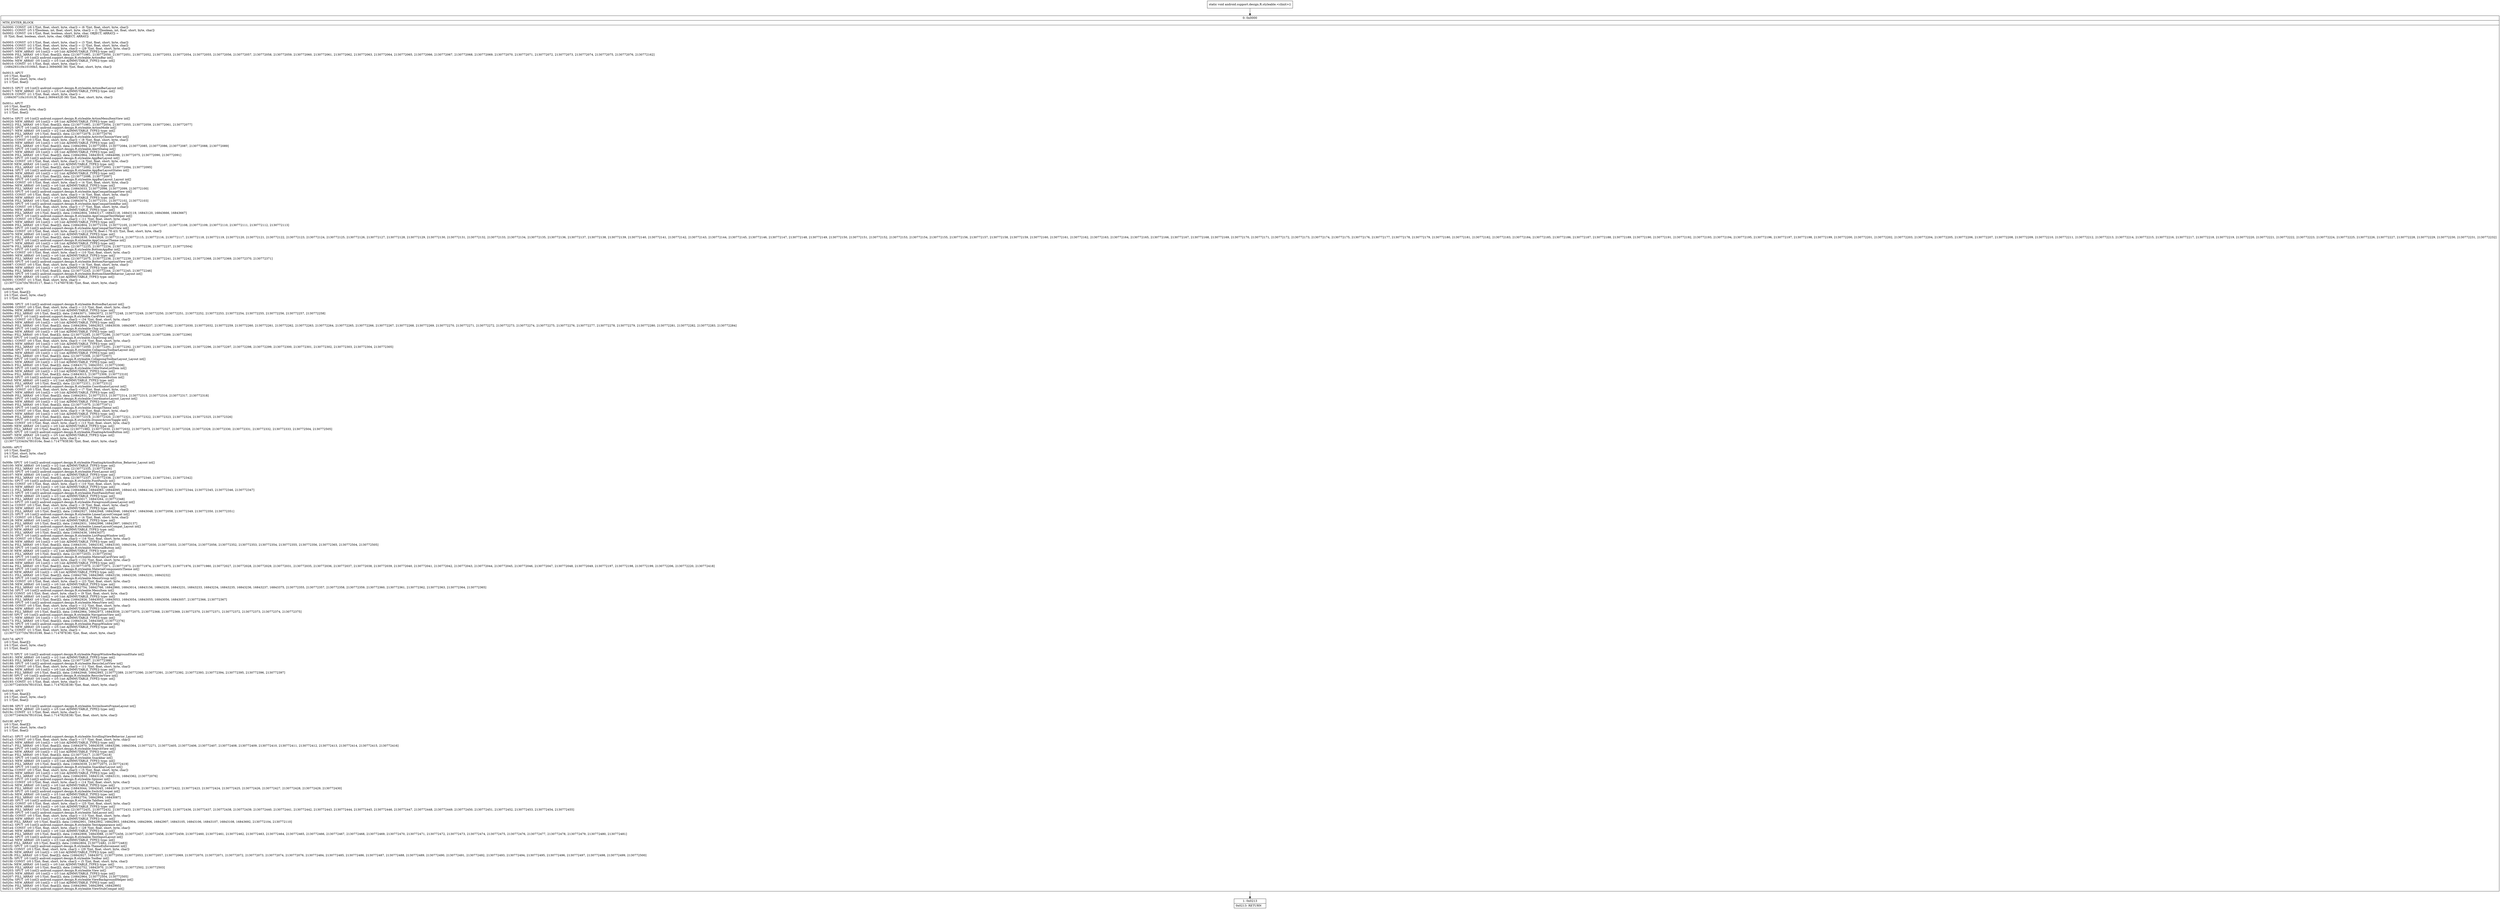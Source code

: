 digraph "CFG forandroid.support.design.R.styleable.\<clinit\>()V" {
Node_0 [shape=record,label="{0\:\ 0x0000|MTH_ENTER_BLOCK\l|0x0000: CONST  (r6 I:?[int, float, short, byte, char]) = (6 ?[int, float, short, byte, char]) \l0x0001: CONST  (r5 I:?[boolean, int, float, short, byte, char]) = (1 ?[boolean, int, float, short, byte, char]) \l0x0002: CONST  (r4 I:?[int, float, boolean, short, byte, char, OBJECT, ARRAY]) = \l  (0 ?[int, float, boolean, short, byte, char, OBJECT, ARRAY])\l \l0x0003: CONST  (r3 I:?[int, float, short, byte, char]) = (3 ?[int, float, short, byte, char]) \l0x0004: CONST  (r2 I:?[int, float, short, byte, char]) = (2 ?[int, float, short, byte, char]) \l0x0005: CONST  (r0 I:?[int, float, short, byte, char]) = (29 ?[int, float, short, byte, char]) \l0x0007: NEW_ARRAY  (r0 I:int[]) = (r0 I:int A[IMMUTABLE_TYPE]) type: int[] \l0x0009: FILL_ARRAY  (r0 I:?[int, float][]), data: [2130771981, 2130772050, 2130772051, 2130772052, 2130772053, 2130772054, 2130772055, 2130772056, 2130772057, 2130772058, 2130772059, 2130772060, 2130772061, 2130772062, 2130772063, 2130772064, 2130772065, 2130772066, 2130772067, 2130772068, 2130772069, 2130772070, 2130772071, 2130772072, 2130772073, 2130772074, 2130772075, 2130772076, 2130772162] \l0x000c: SPUT  (r0 I:int[]) android.support.design.R.styleable.ActionBar int[] \l0x000e: NEW_ARRAY  (r0 I:int[]) = (r5 I:int A[IMMUTABLE_TYPE]) type: int[] \l0x0010: CONST  (r1 I:?[int, float, short, byte, char]) = \l  (16842931(0x10100b3, float:2.369406E\-38) ?[int, float, short, byte, char])\l \l0x0013: APUT  \l  (r0 I:?[int, float][])\l  (r4 I:?[int, short, byte, char])\l  (r1 I:?[int, float])\l \l0x0015: SPUT  (r0 I:int[]) android.support.design.R.styleable.ActionBarLayout int[] \l0x0017: NEW_ARRAY  (r0 I:int[]) = (r5 I:int A[IMMUTABLE_TYPE]) type: int[] \l0x0019: CONST  (r1 I:?[int, float, short, byte, char]) = \l  (16843071(0x101013f, float:2.3694452E\-38) ?[int, float, short, byte, char])\l \l0x001c: APUT  \l  (r0 I:?[int, float][])\l  (r4 I:?[int, short, byte, char])\l  (r1 I:?[int, float])\l \l0x001e: SPUT  (r0 I:int[]) android.support.design.R.styleable.ActionMenuItemView int[] \l0x0020: NEW_ARRAY  (r0 I:int[]) = (r6 I:int A[IMMUTABLE_TYPE]) type: int[] \l0x0022: FILL_ARRAY  (r0 I:?[int, float][]), data: [2130771981, 2130772054, 2130772055, 2130772059, 2130772061, 2130772077] \l0x0025: SPUT  (r0 I:int[]) android.support.design.R.styleable.ActionMode int[] \l0x0027: NEW_ARRAY  (r0 I:int[]) = (r2 I:int A[IMMUTABLE_TYPE]) type: int[] \l0x0029: FILL_ARRAY  (r0 I:?[int, float][]), data: [2130772078, 2130772079] \l0x002c: SPUT  (r0 I:int[]) android.support.design.R.styleable.ActivityChooserView int[] \l0x002e: CONST  (r0 I:?[int, float, short, byte, char]) = (8 ?[int, float, short, byte, char]) \l0x0030: NEW_ARRAY  (r0 I:int[]) = (r0 I:int A[IMMUTABLE_TYPE]) type: int[] \l0x0032: FILL_ARRAY  (r0 I:?[int, float][]), data: [16842994, 2130772083, 2130772084, 2130772085, 2130772086, 2130772087, 2130772088, 2130772089] \l0x0035: SPUT  (r0 I:int[]) android.support.design.R.styleable.AlertDialog int[] \l0x0037: NEW_ARRAY  (r0 I:int[]) = (r6 I:int A[IMMUTABLE_TYPE]) type: int[] \l0x0039: FILL_ARRAY  (r0 I:?[int, float][]), data: [16842964, 16843919, 16844096, 2130772075, 2130772090, 2130772091] \l0x003c: SPUT  (r0 I:int[]) android.support.design.R.styleable.AppBarLayout int[] \l0x003e: CONST  (r0 I:?[int, float, short, byte, char]) = (4 ?[int, float, short, byte, char]) \l0x003f: NEW_ARRAY  (r0 I:int[]) = (r0 I:int A[IMMUTABLE_TYPE]) type: int[] \l0x0041: FILL_ARRAY  (r0 I:?[int, float][]), data: [2130772092, 2130772093, 2130772094, 2130772095] \l0x0044: SPUT  (r0 I:int[]) android.support.design.R.styleable.AppBarLayoutStates int[] \l0x0046: NEW_ARRAY  (r0 I:int[]) = (r2 I:int A[IMMUTABLE_TYPE]) type: int[] \l0x0048: FILL_ARRAY  (r0 I:?[int, float][]), data: [2130772096, 2130772097] \l0x004b: SPUT  (r0 I:int[]) android.support.design.R.styleable.AppBarLayout_Layout int[] \l0x004d: CONST  (r0 I:?[int, float, short, byte, char]) = (4 ?[int, float, short, byte, char]) \l0x004e: NEW_ARRAY  (r0 I:int[]) = (r0 I:int A[IMMUTABLE_TYPE]) type: int[] \l0x0050: FILL_ARRAY  (r0 I:?[int, float][]), data: [16843033, 2130772098, 2130772099, 2130772100] \l0x0053: SPUT  (r0 I:int[]) android.support.design.R.styleable.AppCompatImageView int[] \l0x0055: CONST  (r0 I:?[int, float, short, byte, char]) = (4 ?[int, float, short, byte, char]) \l0x0056: NEW_ARRAY  (r0 I:int[]) = (r0 I:int A[IMMUTABLE_TYPE]) type: int[] \l0x0058: FILL_ARRAY  (r0 I:?[int, float][]), data: [16843074, 2130772101, 2130772102, 2130772103] \l0x005b: SPUT  (r0 I:int[]) android.support.design.R.styleable.AppCompatSeekBar int[] \l0x005d: CONST  (r0 I:?[int, float, short, byte, char]) = (7 ?[int, float, short, byte, char]) \l0x005e: NEW_ARRAY  (r0 I:int[]) = (r0 I:int A[IMMUTABLE_TYPE]) type: int[] \l0x0060: FILL_ARRAY  (r0 I:?[int, float][]), data: [16842804, 16843117, 16843118, 16843119, 16843120, 16843666, 16843667] \l0x0063: SPUT  (r0 I:int[]) android.support.design.R.styleable.AppCompatTextHelper int[] \l0x0065: CONST  (r0 I:?[int, float, short, byte, char]) = (11 ?[int, float, short, byte, char]) \l0x0067: NEW_ARRAY  (r0 I:int[]) = (r0 I:int A[IMMUTABLE_TYPE]) type: int[] \l0x0069: FILL_ARRAY  (r0 I:?[int, float][]), data: [16842804, 2130772104, 2130772105, 2130772106, 2130772107, 2130772108, 2130772109, 2130772110, 2130772111, 2130772112, 2130772113] \l0x006c: SPUT  (r0 I:int[]) android.support.design.R.styleable.AppCompatTextView int[] \l0x006e: CONST  (r0 I:?[int, float, short, byte, char]) = (121(0x79, float:1.7E\-43) ?[int, float, short, byte, char]) \l0x0070: NEW_ARRAY  (r0 I:int[]) = (r0 I:int A[IMMUTABLE_TYPE]) type: int[] \l0x0072: FILL_ARRAY  (r0 I:?[int, float][]), data: [16842839, 16842926, 2130772114, 2130772115, 2130772116, 2130772117, 2130772118, 2130772119, 2130772120, 2130772121, 2130772122, 2130772123, 2130772124, 2130772125, 2130772126, 2130772127, 2130772128, 2130772129, 2130772130, 2130772131, 2130772132, 2130772133, 2130772134, 2130772135, 2130772136, 2130772137, 2130772138, 2130772139, 2130772140, 2130772141, 2130772142, 2130772143, 2130772144, 2130772145, 2130772146, 2130772147, 2130772148, 2130772149, 2130772150, 2130772151, 2130772152, 2130772153, 2130772154, 2130772155, 2130772156, 2130772157, 2130772158, 2130772159, 2130772160, 2130772161, 2130772162, 2130772163, 2130772164, 2130772165, 2130772166, 2130772167, 2130772168, 2130772169, 2130772170, 2130772171, 2130772172, 2130772173, 2130772174, 2130772175, 2130772176, 2130772177, 2130772178, 2130772179, 2130772180, 2130772181, 2130772182, 2130772183, 2130772184, 2130772185, 2130772186, 2130772187, 2130772188, 2130772189, 2130772190, 2130772191, 2130772192, 2130772193, 2130772194, 2130772195, 2130772196, 2130772197, 2130772198, 2130772199, 2130772200, 2130772201, 2130772202, 2130772203, 2130772204, 2130772205, 2130772206, 2130772207, 2130772208, 2130772209, 2130772210, 2130772211, 2130772212, 2130772213, 2130772214, 2130772215, 2130772216, 2130772217, 2130772218, 2130772219, 2130772220, 2130772221, 2130772222, 2130772223, 2130772224, 2130772225, 2130772226, 2130772227, 2130772228, 2130772229, 2130772230, 2130772231, 2130772232] \l0x0075: SPUT  (r0 I:int[]) android.support.design.R.styleable.AppCompatTheme int[] \l0x0077: NEW_ARRAY  (r0 I:int[]) = (r6 I:int A[IMMUTABLE_TYPE]) type: int[] \l0x0079: FILL_ARRAY  (r0 I:?[int, float][]), data: [2130772233, 2130772234, 2130772235, 2130772236, 2130772237, 2130772504] \l0x007c: SPUT  (r0 I:int[]) android.support.design.R.styleable.BottomAppBar int[] \l0x007e: CONST  (r0 I:?[int, float, short, byte, char]) = (10 ?[int, float, short, byte, char]) \l0x0080: NEW_ARRAY  (r0 I:int[]) = (r0 I:int A[IMMUTABLE_TYPE]) type: int[] \l0x0082: FILL_ARRAY  (r0 I:?[int, float][]), data: [2130772075, 2130772238, 2130772239, 2130772240, 2130772241, 2130772242, 2130772368, 2130772369, 2130772370, 2130772371] \l0x0085: SPUT  (r0 I:int[]) android.support.design.R.styleable.BottomNavigationView int[] \l0x0087: CONST  (r0 I:?[int, float, short, byte, char]) = (4 ?[int, float, short, byte, char]) \l0x0088: NEW_ARRAY  (r0 I:int[]) = (r0 I:int A[IMMUTABLE_TYPE]) type: int[] \l0x008a: FILL_ARRAY  (r0 I:?[int, float][]), data: [2130772243, 2130772244, 2130772245, 2130772246] \l0x008d: SPUT  (r0 I:int[]) android.support.design.R.styleable.BottomSheetBehavior_Layout int[] \l0x008f: NEW_ARRAY  (r0 I:int[]) = (r5 I:int A[IMMUTABLE_TYPE]) type: int[] \l0x0091: CONST  (r1 I:?[int, float, short, byte, char]) = \l  (2130772247(0x7f010117, float:1.7147607E38) ?[int, float, short, byte, char])\l \l0x0094: APUT  \l  (r0 I:?[int, float][])\l  (r4 I:?[int, short, byte, char])\l  (r1 I:?[int, float])\l \l0x0096: SPUT  (r0 I:int[]) android.support.design.R.styleable.ButtonBarLayout int[] \l0x0098: CONST  (r0 I:?[int, float, short, byte, char]) = (13 ?[int, float, short, byte, char]) \l0x009a: NEW_ARRAY  (r0 I:int[]) = (r0 I:int A[IMMUTABLE_TYPE]) type: int[] \l0x009c: FILL_ARRAY  (r0 I:?[int, float][]), data: [16843071, 16843072, 2130772248, 2130772249, 2130772250, 2130772251, 2130772252, 2130772253, 2130772254, 2130772255, 2130772256, 2130772257, 2130772258] \l0x009f: SPUT  (r0 I:int[]) android.support.design.R.styleable.CardView int[] \l0x00a1: CONST  (r0 I:?[int, float, short, byte, char]) = (34 ?[int, float, short, byte, char]) \l0x00a3: NEW_ARRAY  (r0 I:int[]) = (r0 I:int A[IMMUTABLE_TYPE]) type: int[] \l0x00a5: FILL_ARRAY  (r0 I:?[int, float][]), data: [16842804, 16842923, 16843039, 16843087, 16843237, 2130771982, 2130772030, 2130772032, 2130772259, 2130772260, 2130772261, 2130772262, 2130772263, 2130772264, 2130772265, 2130772266, 2130772267, 2130772268, 2130772269, 2130772270, 2130772271, 2130772272, 2130772273, 2130772274, 2130772275, 2130772276, 2130772277, 2130772278, 2130772279, 2130772280, 2130772281, 2130772282, 2130772283, 2130772284] \l0x00a8: SPUT  (r0 I:int[]) android.support.design.R.styleable.Chip int[] \l0x00aa: NEW_ARRAY  (r0 I:int[]) = (r6 I:int A[IMMUTABLE_TYPE]) type: int[] \l0x00ac: FILL_ARRAY  (r0 I:?[int, float][]), data: [2130772285, 2130772286, 2130772287, 2130772288, 2130772289, 2130772290] \l0x00af: SPUT  (r0 I:int[]) android.support.design.R.styleable.ChipGroup int[] \l0x00b1: CONST  (r0 I:?[int, float, short, byte, char]) = (16 ?[int, float, short, byte, char]) \l0x00b3: NEW_ARRAY  (r0 I:int[]) = (r0 I:int A[IMMUTABLE_TYPE]) type: int[] \l0x00b5: FILL_ARRAY  (r0 I:?[int, float][]), data: [2130772050, 2130772291, 2130772292, 2130772293, 2130772294, 2130772295, 2130772296, 2130772297, 2130772298, 2130772299, 2130772300, 2130772301, 2130772302, 2130772303, 2130772304, 2130772305] \l0x00b8: SPUT  (r0 I:int[]) android.support.design.R.styleable.CollapsingToolbarLayout int[] \l0x00ba: NEW_ARRAY  (r0 I:int[]) = (r2 I:int A[IMMUTABLE_TYPE]) type: int[] \l0x00bc: FILL_ARRAY  (r0 I:?[int, float][]), data: [2130772306, 2130772307] \l0x00bf: SPUT  (r0 I:int[]) android.support.design.R.styleable.CollapsingToolbarLayout_Layout int[] \l0x00c1: NEW_ARRAY  (r0 I:int[]) = (r3 I:int A[IMMUTABLE_TYPE]) type: int[] \l0x00c3: FILL_ARRAY  (r0 I:?[int, float][]), data: [16843173, 16843551, 2130772308] \l0x00c6: SPUT  (r0 I:int[]) android.support.design.R.styleable.ColorStateListItem int[] \l0x00c8: NEW_ARRAY  (r0 I:int[]) = (r3 I:int A[IMMUTABLE_TYPE]) type: int[] \l0x00ca: FILL_ARRAY  (r0 I:?[int, float][]), data: [16843015, 2130772309, 2130772310] \l0x00cd: SPUT  (r0 I:int[]) android.support.design.R.styleable.CompoundButton int[] \l0x00cf: NEW_ARRAY  (r0 I:int[]) = (r2 I:int A[IMMUTABLE_TYPE]) type: int[] \l0x00d1: FILL_ARRAY  (r0 I:?[int, float][]), data: [2130772311, 2130772312] \l0x00d4: SPUT  (r0 I:int[]) android.support.design.R.styleable.CoordinatorLayout int[] \l0x00d6: CONST  (r0 I:?[int, float, short, byte, char]) = (7 ?[int, float, short, byte, char]) \l0x00d7: NEW_ARRAY  (r0 I:int[]) = (r0 I:int A[IMMUTABLE_TYPE]) type: int[] \l0x00d9: FILL_ARRAY  (r0 I:?[int, float][]), data: [16842931, 2130772313, 2130772314, 2130772315, 2130772316, 2130772317, 2130772318] \l0x00dc: SPUT  (r0 I:int[]) android.support.design.R.styleable.CoordinatorLayout_Layout int[] \l0x00de: NEW_ARRAY  (r0 I:int[]) = (r2 I:int A[IMMUTABLE_TYPE]) type: int[] \l0x00e0: FILL_ARRAY  (r0 I:?[int, float][]), data: [2130771970, 2130771971] \l0x00e3: SPUT  (r0 I:int[]) android.support.design.R.styleable.DesignTheme int[] \l0x00e5: CONST  (r0 I:?[int, float, short, byte, char]) = (8 ?[int, float, short, byte, char]) \l0x00e7: NEW_ARRAY  (r0 I:int[]) = (r0 I:int A[IMMUTABLE_TYPE]) type: int[] \l0x00e9: FILL_ARRAY  (r0 I:?[int, float][]), data: [2130772319, 2130772320, 2130772321, 2130772322, 2130772323, 2130772324, 2130772325, 2130772326] \l0x00ec: SPUT  (r0 I:int[]) android.support.design.R.styleable.DrawerArrowToggle int[] \l0x00ee: CONST  (r0 I:?[int, float, short, byte, char]) = (13 ?[int, float, short, byte, char]) \l0x00f0: NEW_ARRAY  (r0 I:int[]) = (r0 I:int A[IMMUTABLE_TYPE]) type: int[] \l0x00f2: FILL_ARRAY  (r0 I:?[int, float][]), data: [2130771982, 2130772030, 2130772032, 2130772075, 2130772327, 2130772328, 2130772329, 2130772330, 2130772331, 2130772332, 2130772333, 2130772504, 2130772505] \l0x00f5: SPUT  (r0 I:int[]) android.support.design.R.styleable.FloatingActionButton int[] \l0x00f7: NEW_ARRAY  (r0 I:int[]) = (r5 I:int A[IMMUTABLE_TYPE]) type: int[] \l0x00f9: CONST  (r1 I:?[int, float, short, byte, char]) = \l  (2130772334(0x7f01016e, float:1.7147783E38) ?[int, float, short, byte, char])\l \l0x00fc: APUT  \l  (r0 I:?[int, float][])\l  (r4 I:?[int, short, byte, char])\l  (r1 I:?[int, float])\l \l0x00fe: SPUT  (r0 I:int[]) android.support.design.R.styleable.FloatingActionButton_Behavior_Layout int[] \l0x0100: NEW_ARRAY  (r0 I:int[]) = (r2 I:int A[IMMUTABLE_TYPE]) type: int[] \l0x0102: FILL_ARRAY  (r0 I:?[int, float][]), data: [2130772335, 2130772336] \l0x0105: SPUT  (r0 I:int[]) android.support.design.R.styleable.FlowLayout int[] \l0x0107: NEW_ARRAY  (r0 I:int[]) = (r6 I:int A[IMMUTABLE_TYPE]) type: int[] \l0x0109: FILL_ARRAY  (r0 I:?[int, float][]), data: [2130772337, 2130772338, 2130772339, 2130772340, 2130772341, 2130772342] \l0x010c: SPUT  (r0 I:int[]) android.support.design.R.styleable.FontFamily int[] \l0x010e: CONST  (r0 I:?[int, float, short, byte, char]) = (10 ?[int, float, short, byte, char]) \l0x0110: NEW_ARRAY  (r0 I:int[]) = (r0 I:int A[IMMUTABLE_TYPE]) type: int[] \l0x0112: FILL_ARRAY  (r0 I:?[int, float][]), data: [16844082, 16844083, 16844095, 16844143, 16844144, 2130772343, 2130772344, 2130772345, 2130772346, 2130772347] \l0x0115: SPUT  (r0 I:int[]) android.support.design.R.styleable.FontFamilyFont int[] \l0x0117: NEW_ARRAY  (r0 I:int[]) = (r3 I:int A[IMMUTABLE_TYPE]) type: int[] \l0x0119: FILL_ARRAY  (r0 I:?[int, float][]), data: [16843017, 16843264, 2130772348] \l0x011c: SPUT  (r0 I:int[]) android.support.design.R.styleable.ForegroundLinearLayout int[] \l0x011e: CONST  (r0 I:?[int, float, short, byte, char]) = (9 ?[int, float, short, byte, char]) \l0x0120: NEW_ARRAY  (r0 I:int[]) = (r0 I:int A[IMMUTABLE_TYPE]) type: int[] \l0x0122: FILL_ARRAY  (r0 I:?[int, float][]), data: [16842927, 16842948, 16843046, 16843047, 16843048, 2130772058, 2130772349, 2130772350, 2130772351] \l0x0125: SPUT  (r0 I:int[]) android.support.design.R.styleable.LinearLayoutCompat int[] \l0x0127: CONST  (r0 I:?[int, float, short, byte, char]) = (4 ?[int, float, short, byte, char]) \l0x0128: NEW_ARRAY  (r0 I:int[]) = (r0 I:int A[IMMUTABLE_TYPE]) type: int[] \l0x012a: FILL_ARRAY  (r0 I:?[int, float][]), data: [16842931, 16842996, 16842997, 16843137] \l0x012d: SPUT  (r0 I:int[]) android.support.design.R.styleable.LinearLayoutCompat_Layout int[] \l0x012f: NEW_ARRAY  (r0 I:int[]) = (r2 I:int A[IMMUTABLE_TYPE]) type: int[] \l0x0131: FILL_ARRAY  (r0 I:?[int, float][]), data: [16843436, 16843437] \l0x0134: SPUT  (r0 I:int[]) android.support.design.R.styleable.ListPopupWindow int[] \l0x0136: CONST  (r0 I:?[int, float, short, byte, char]) = (16 ?[int, float, short, byte, char]) \l0x0138: NEW_ARRAY  (r0 I:int[]) = (r0 I:int A[IMMUTABLE_TYPE]) type: int[] \l0x013a: FILL_ARRAY  (r0 I:?[int, float][]), data: [16843191, 16843192, 16843193, 16843194, 2130772030, 2130772033, 2130772034, 2130772056, 2130772352, 2130772353, 2130772354, 2130772355, 2130772356, 2130772365, 2130772504, 2130772505] \l0x013d: SPUT  (r0 I:int[]) android.support.design.R.styleable.MaterialButton int[] \l0x013f: NEW_ARRAY  (r0 I:int[]) = (r2 I:int A[IMMUTABLE_TYPE]) type: int[] \l0x0141: FILL_ARRAY  (r0 I:?[int, float][]), data: [2130772033, 2130772034] \l0x0144: SPUT  (r0 I:int[]) android.support.design.R.styleable.MaterialCardView int[] \l0x0146: CONST  (r0 I:?[int, float, short, byte, char]) = (32 ?[int, float, short, byte, char]) \l0x0148: NEW_ARRAY  (r0 I:int[]) = (r0 I:int A[IMMUTABLE_TYPE]) type: int[] \l0x014a: FILL_ARRAY  (r0 I:?[int, float][]), data: [2130771970, 2130771971, 2130771973, 2130771974, 2130771975, 2130771976, 2130771980, 2130772027, 2130772028, 2130772029, 2130772031, 2130772035, 2130772036, 2130772037, 2130772038, 2130772039, 2130772040, 2130772041, 2130772042, 2130772043, 2130772044, 2130772045, 2130772046, 2130772047, 2130772048, 2130772049, 2130772197, 2130772198, 2130772199, 2130772206, 2130772220, 2130772418] \l0x014d: SPUT  (r0 I:int[]) android.support.design.R.styleable.MaterialComponentsTheme int[] \l0x014f: NEW_ARRAY  (r0 I:int[]) = (r6 I:int A[IMMUTABLE_TYPE]) type: int[] \l0x0151: FILL_ARRAY  (r0 I:?[int, float][]), data: [16842766, 16842960, 16843156, 16843230, 16843231, 16843232] \l0x0154: SPUT  (r0 I:int[]) android.support.design.R.styleable.MenuGroup int[] \l0x0156: CONST  (r0 I:?[int, float, short, byte, char]) = (23 ?[int, float, short, byte, char]) \l0x0158: NEW_ARRAY  (r0 I:int[]) = (r0 I:int A[IMMUTABLE_TYPE]) type: int[] \l0x015a: FILL_ARRAY  (r0 I:?[int, float][]), data: [16842754, 16842766, 16842960, 16843014, 16843156, 16843230, 16843231, 16843233, 16843234, 16843235, 16843236, 16843237, 16843375, 2130772355, 2130772357, 2130772358, 2130772359, 2130772360, 2130772361, 2130772362, 2130772363, 2130772364, 2130772365] \l0x015d: SPUT  (r0 I:int[]) android.support.design.R.styleable.MenuItem int[] \l0x015f: CONST  (r0 I:?[int, float, short, byte, char]) = (9 ?[int, float, short, byte, char]) \l0x0161: NEW_ARRAY  (r0 I:int[]) = (r0 I:int A[IMMUTABLE_TYPE]) type: int[] \l0x0163: FILL_ARRAY  (r0 I:?[int, float][]), data: [16842926, 16843052, 16843053, 16843054, 16843055, 16843056, 16843057, 2130772366, 2130772367] \l0x0166: SPUT  (r0 I:int[]) android.support.design.R.styleable.MenuView int[] \l0x0168: CONST  (r0 I:?[int, float, short, byte, char]) = (12 ?[int, float, short, byte, char]) \l0x016a: NEW_ARRAY  (r0 I:int[]) = (r0 I:int A[IMMUTABLE_TYPE]) type: int[] \l0x016c: FILL_ARRAY  (r0 I:?[int, float][]), data: [16842964, 16842973, 16843039, 2130772075, 2130772368, 2130772369, 2130772370, 2130772371, 2130772372, 2130772373, 2130772374, 2130772375] \l0x016f: SPUT  (r0 I:int[]) android.support.design.R.styleable.NavigationView int[] \l0x0171: NEW_ARRAY  (r0 I:int[]) = (r3 I:int A[IMMUTABLE_TYPE]) type: int[] \l0x0173: FILL_ARRAY  (r0 I:?[int, float][]), data: [16843126, 16843465, 2130772376] \l0x0176: SPUT  (r0 I:int[]) android.support.design.R.styleable.PopupWindow int[] \l0x0178: NEW_ARRAY  (r0 I:int[]) = (r5 I:int A[IMMUTABLE_TYPE]) type: int[] \l0x017a: CONST  (r1 I:?[int, float, short, byte, char]) = \l  (2130772377(0x7f010199, float:1.714787E38) ?[int, float, short, byte, char])\l \l0x017d: APUT  \l  (r0 I:?[int, float][])\l  (r4 I:?[int, short, byte, char])\l  (r1 I:?[int, float])\l \l0x017f: SPUT  (r0 I:int[]) android.support.design.R.styleable.PopupWindowBackgroundState int[] \l0x0181: NEW_ARRAY  (r0 I:int[]) = (r2 I:int A[IMMUTABLE_TYPE]) type: int[] \l0x0183: FILL_ARRAY  (r0 I:?[int, float][]), data: [2130772387, 2130772388] \l0x0186: SPUT  (r0 I:int[]) android.support.design.R.styleable.RecycleListView int[] \l0x0188: CONST  (r0 I:?[int, float, short, byte, char]) = (11 ?[int, float, short, byte, char]) \l0x018a: NEW_ARRAY  (r0 I:int[]) = (r0 I:int A[IMMUTABLE_TYPE]) type: int[] \l0x018c: FILL_ARRAY  (r0 I:?[int, float][]), data: [16842948, 16842993, 2130772389, 2130772390, 2130772391, 2130772392, 2130772393, 2130772394, 2130772395, 2130772396, 2130772397] \l0x018f: SPUT  (r0 I:int[]) android.support.design.R.styleable.RecyclerView int[] \l0x0191: NEW_ARRAY  (r0 I:int[]) = (r5 I:int A[IMMUTABLE_TYPE]) type: int[] \l0x0193: CONST  (r1 I:?[int, float, short, byte, char]) = \l  (2130772403(0x7f0101b3, float:1.7147923E38) ?[int, float, short, byte, char])\l \l0x0196: APUT  \l  (r0 I:?[int, float][])\l  (r4 I:?[int, short, byte, char])\l  (r1 I:?[int, float])\l \l0x0198: SPUT  (r0 I:int[]) android.support.design.R.styleable.ScrimInsetsFrameLayout int[] \l0x019a: NEW_ARRAY  (r0 I:int[]) = (r5 I:int A[IMMUTABLE_TYPE]) type: int[] \l0x019c: CONST  (r1 I:?[int, float, short, byte, char]) = \l  (2130772404(0x7f0101b4, float:1.7147925E38) ?[int, float, short, byte, char])\l \l0x019f: APUT  \l  (r0 I:?[int, float][])\l  (r4 I:?[int, short, byte, char])\l  (r1 I:?[int, float])\l \l0x01a1: SPUT  (r0 I:int[]) android.support.design.R.styleable.ScrollingViewBehavior_Layout int[] \l0x01a3: CONST  (r0 I:?[int, float, short, byte, char]) = (17 ?[int, float, short, byte, char]) \l0x01a5: NEW_ARRAY  (r0 I:int[]) = (r0 I:int A[IMMUTABLE_TYPE]) type: int[] \l0x01a7: FILL_ARRAY  (r0 I:?[int, float][]), data: [16842970, 16843039, 16843296, 16843364, 2130772271, 2130772405, 2130772406, 2130772407, 2130772408, 2130772409, 2130772410, 2130772411, 2130772412, 2130772413, 2130772414, 2130772415, 2130772416] \l0x01aa: SPUT  (r0 I:int[]) android.support.design.R.styleable.SearchView int[] \l0x01ac: NEW_ARRAY  (r0 I:int[]) = (r2 I:int A[IMMUTABLE_TYPE]) type: int[] \l0x01ae: FILL_ARRAY  (r0 I:?[int, float][]), data: [2130772417, 2130772418] \l0x01b1: SPUT  (r0 I:int[]) android.support.design.R.styleable.Snackbar int[] \l0x01b3: NEW_ARRAY  (r0 I:int[]) = (r3 I:int A[IMMUTABLE_TYPE]) type: int[] \l0x01b5: FILL_ARRAY  (r0 I:?[int, float][]), data: [16843039, 2130772075, 2130772419] \l0x01b8: SPUT  (r0 I:int[]) android.support.design.R.styleable.SnackbarLayout int[] \l0x01ba: CONST  (r0 I:?[int, float, short, byte, char]) = (5 ?[int, float, short, byte, char]) \l0x01bb: NEW_ARRAY  (r0 I:int[]) = (r0 I:int A[IMMUTABLE_TYPE]) type: int[] \l0x01bd: FILL_ARRAY  (r0 I:?[int, float][]), data: [16842930, 16843126, 16843131, 16843362, 2130772076] \l0x01c0: SPUT  (r0 I:int[]) android.support.design.R.styleable.Spinner int[] \l0x01c2: CONST  (r0 I:?[int, float, short, byte, char]) = (14 ?[int, float, short, byte, char]) \l0x01c4: NEW_ARRAY  (r0 I:int[]) = (r0 I:int A[IMMUTABLE_TYPE]) type: int[] \l0x01c6: FILL_ARRAY  (r0 I:?[int, float][]), data: [16843044, 16843045, 16843074, 2130772420, 2130772421, 2130772422, 2130772423, 2130772424, 2130772425, 2130772426, 2130772427, 2130772428, 2130772429, 2130772430] \l0x01c9: SPUT  (r0 I:int[]) android.support.design.R.styleable.SwitchCompat int[] \l0x01cb: NEW_ARRAY  (r0 I:int[]) = (r3 I:int A[IMMUTABLE_TYPE]) type: int[] \l0x01cd: FILL_ARRAY  (r0 I:?[int, float][]), data: [16842754, 16842994, 16843087] \l0x01d0: SPUT  (r0 I:int[]) android.support.design.R.styleable.TabItem int[] \l0x01d2: CONST  (r0 I:?[int, float, short, byte, char]) = (25 ?[int, float, short, byte, char]) \l0x01d4: NEW_ARRAY  (r0 I:int[]) = (r0 I:int A[IMMUTABLE_TYPE]) type: int[] \l0x01d6: FILL_ARRAY  (r0 I:?[int, float][]), data: [2130772431, 2130772432, 2130772433, 2130772434, 2130772435, 2130772436, 2130772437, 2130772438, 2130772439, 2130772440, 2130772441, 2130772442, 2130772443, 2130772444, 2130772445, 2130772446, 2130772447, 2130772448, 2130772449, 2130772450, 2130772451, 2130772452, 2130772453, 2130772454, 2130772455] \l0x01d9: SPUT  (r0 I:int[]) android.support.design.R.styleable.TabLayout int[] \l0x01db: CONST  (r0 I:?[int, float, short, byte, char]) = (13 ?[int, float, short, byte, char]) \l0x01dd: NEW_ARRAY  (r0 I:int[]) = (r0 I:int A[IMMUTABLE_TYPE]) type: int[] \l0x01df: FILL_ARRAY  (r0 I:?[int, float][]), data: [16842901, 16842902, 16842903, 16842904, 16842906, 16842907, 16843105, 16843106, 16843107, 16843108, 16843692, 2130772104, 2130772110] \l0x01e2: SPUT  (r0 I:int[]) android.support.design.R.styleable.TextAppearance int[] \l0x01e4: CONST  (r0 I:?[int, float, short, byte, char]) = (28 ?[int, float, short, byte, char]) \l0x01e6: NEW_ARRAY  (r0 I:int[]) = (r0 I:int A[IMMUTABLE_TYPE]) type: int[] \l0x01e8: FILL_ARRAY  (r0 I:?[int, float][]), data: [16842906, 16843088, 2130772456, 2130772457, 2130772458, 2130772459, 2130772460, 2130772461, 2130772462, 2130772463, 2130772464, 2130772465, 2130772466, 2130772467, 2130772468, 2130772469, 2130772470, 2130772471, 2130772472, 2130772473, 2130772474, 2130772475, 2130772476, 2130772477, 2130772478, 2130772479, 2130772480, 2130772481] \l0x01eb: SPUT  (r0 I:int[]) android.support.design.R.styleable.TextInputLayout int[] \l0x01ed: NEW_ARRAY  (r0 I:int[]) = (r3 I:int A[IMMUTABLE_TYPE]) type: int[] \l0x01ef: FILL_ARRAY  (r0 I:?[int, float][]), data: [16842804, 2130772482, 2130772483] \l0x01f2: SPUT  (r0 I:int[]) android.support.design.R.styleable.ThemeEnforcement int[] \l0x01f4: CONST  (r0 I:?[int, float, short, byte, char]) = (29 ?[int, float, short, byte, char]) \l0x01f6: NEW_ARRAY  (r0 I:int[]) = (r0 I:int A[IMMUTABLE_TYPE]) type: int[] \l0x01f8: FILL_ARRAY  (r0 I:?[int, float][]), data: [16842927, 16843072, 2130772050, 2130772053, 2130772057, 2130772069, 2130772070, 2130772071, 2130772072, 2130772073, 2130772074, 2130772076, 2130772484, 2130772485, 2130772486, 2130772487, 2130772488, 2130772489, 2130772490, 2130772491, 2130772492, 2130772493, 2130772494, 2130772495, 2130772496, 2130772497, 2130772498, 2130772499, 2130772500] \l0x01fb: SPUT  (r0 I:int[]) android.support.design.R.styleable.Toolbar int[] \l0x01fd: CONST  (r0 I:?[int, float, short, byte, char]) = (5 ?[int, float, short, byte, char]) \l0x01fe: NEW_ARRAY  (r0 I:int[]) = (r0 I:int A[IMMUTABLE_TYPE]) type: int[] \l0x0200: FILL_ARRAY  (r0 I:?[int, float][]), data: [16842752, 16842970, 2130772501, 2130772502, 2130772503] \l0x0203: SPUT  (r0 I:int[]) android.support.design.R.styleable.View int[] \l0x0205: NEW_ARRAY  (r0 I:int[]) = (r3 I:int A[IMMUTABLE_TYPE]) type: int[] \l0x0207: FILL_ARRAY  (r0 I:?[int, float][]), data: [16842964, 2130772504, 2130772505] \l0x020a: SPUT  (r0 I:int[]) android.support.design.R.styleable.ViewBackgroundHelper int[] \l0x020c: NEW_ARRAY  (r0 I:int[]) = (r3 I:int A[IMMUTABLE_TYPE]) type: int[] \l0x020e: FILL_ARRAY  (r0 I:?[int, float][]), data: [16842960, 16842994, 16842995] \l0x0211: SPUT  (r0 I:int[]) android.support.design.R.styleable.ViewStubCompat int[] \l}"];
Node_1 [shape=record,label="{1\:\ 0x0213|0x0213: RETURN   \l}"];
MethodNode[shape=record,label="{static void android.support.design.R.styleable.\<clinit\>() }"];
MethodNode -> Node_0;
Node_0 -> Node_1;
}


